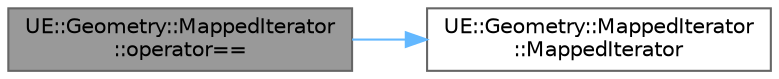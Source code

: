digraph "UE::Geometry::MappedIterator::operator=="
{
 // INTERACTIVE_SVG=YES
 // LATEX_PDF_SIZE
  bgcolor="transparent";
  edge [fontname=Helvetica,fontsize=10,labelfontname=Helvetica,labelfontsize=10];
  node [fontname=Helvetica,fontsize=10,shape=box,height=0.2,width=0.4];
  rankdir="LR";
  Node1 [id="Node000001",label="UE::Geometry::MappedIterator\l::operator==",height=0.2,width=0.4,color="gray40", fillcolor="grey60", style="filled", fontcolor="black",tooltip=" "];
  Node1 -> Node2 [id="edge1_Node000001_Node000002",color="steelblue1",style="solid",tooltip=" "];
  Node2 [id="Node000002",label="UE::Geometry::MappedIterator\l::MappedIterator",height=0.2,width=0.4,color="grey40", fillcolor="white", style="filled",URL="$d2/dda/classUE_1_1Geometry_1_1MappedIterator.html#a40f0bc1f748b3debaf11f3cdd13f9892",tooltip=" "];
}

